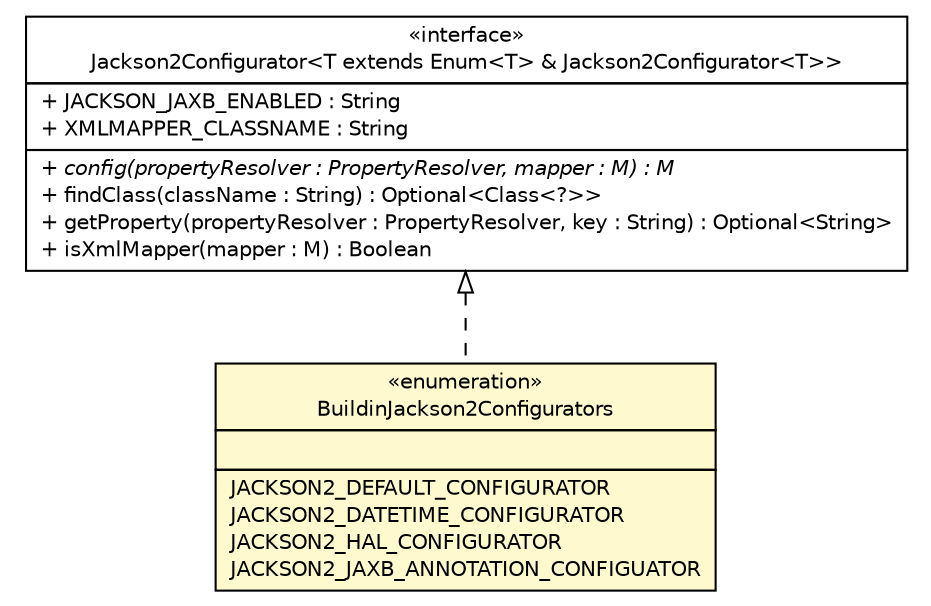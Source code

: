 #!/usr/local/bin/dot
#
# Class diagram 
# Generated by UMLGraph version R5_6-24-gf6e263 (http://www.umlgraph.org/)
#

digraph G {
	edge [fontname="Helvetica",fontsize=10,labelfontname="Helvetica",labelfontsize=10];
	node [fontname="Helvetica",fontsize=10,shape=plaintext];
	nodesep=0.25;
	ranksep=0.5;
	// cn.home1.oss.lib.common.Jackson2Configurator<T extends java.lang.Enum<T> & cn.home1.oss.lib.common.Jackson2Configurator<T>>
	c3166 [label=<<table title="cn.home1.oss.lib.common.Jackson2Configurator" border="0" cellborder="1" cellspacing="0" cellpadding="2" port="p" href="./Jackson2Configurator.html">
		<tr><td><table border="0" cellspacing="0" cellpadding="1">
<tr><td align="center" balign="center"> &#171;interface&#187; </td></tr>
<tr><td align="center" balign="center"> Jackson2Configurator&lt;T extends Enum&lt;T&gt; &amp; Jackson2Configurator&lt;T&gt;&gt; </td></tr>
		</table></td></tr>
		<tr><td><table border="0" cellspacing="0" cellpadding="1">
<tr><td align="left" balign="left"> + JACKSON_JAXB_ENABLED : String </td></tr>
<tr><td align="left" balign="left"> + XMLMAPPER_CLASSNAME : String </td></tr>
		</table></td></tr>
		<tr><td><table border="0" cellspacing="0" cellpadding="1">
<tr><td align="left" balign="left"><font face="Helvetica-Oblique" point-size="10.0"> + config(propertyResolver : PropertyResolver, mapper : M) : M </font></td></tr>
<tr><td align="left" balign="left"> + findClass(className : String) : Optional&lt;Class&lt;?&gt;&gt; </td></tr>
<tr><td align="left" balign="left"> + getProperty(propertyResolver : PropertyResolver, key : String) : Optional&lt;String&gt; </td></tr>
<tr><td align="left" balign="left"> + isXmlMapper(mapper : M) : Boolean </td></tr>
		</table></td></tr>
		</table>>, URL="./Jackson2Configurator.html", fontname="Helvetica", fontcolor="black", fontsize=10.0];
	// cn.home1.oss.lib.common.Jackson2Configurator.BuildinJackson2Configurators
	c3167 [label=<<table title="cn.home1.oss.lib.common.Jackson2Configurator.BuildinJackson2Configurators" border="0" cellborder="1" cellspacing="0" cellpadding="2" port="p" bgcolor="lemonChiffon" href="./Jackson2Configurator.BuildinJackson2Configurators.html">
		<tr><td><table border="0" cellspacing="0" cellpadding="1">
<tr><td align="center" balign="center"> &#171;enumeration&#187; </td></tr>
<tr><td align="center" balign="center"> BuildinJackson2Configurators </td></tr>
		</table></td></tr>
		<tr><td><table border="0" cellspacing="0" cellpadding="1">
<tr><td align="left" balign="left">  </td></tr>
		</table></td></tr>
		<tr><td><table border="0" cellspacing="0" cellpadding="1">
<tr><td align="left" balign="left"> JACKSON2_DEFAULT_CONFIGURATOR </td></tr>
<tr><td align="left" balign="left"> JACKSON2_DATETIME_CONFIGURATOR </td></tr>
<tr><td align="left" balign="left"> JACKSON2_HAL_CONFIGURATOR </td></tr>
<tr><td align="left" balign="left"> JACKSON2_JAXB_ANNOTATION_CONFIGUATOR </td></tr>
		</table></td></tr>
		</table>>, URL="./Jackson2Configurator.BuildinJackson2Configurators.html", fontname="Helvetica", fontcolor="black", fontsize=10.0];
	//cn.home1.oss.lib.common.Jackson2Configurator.BuildinJackson2Configurators implements cn.home1.oss.lib.common.Jackson2Configurator<T extends java.lang.Enum<T> & cn.home1.oss.lib.common.Jackson2Configurator<T>>
	c3166:p -> c3167:p [dir=back,arrowtail=empty,style=dashed];
}


